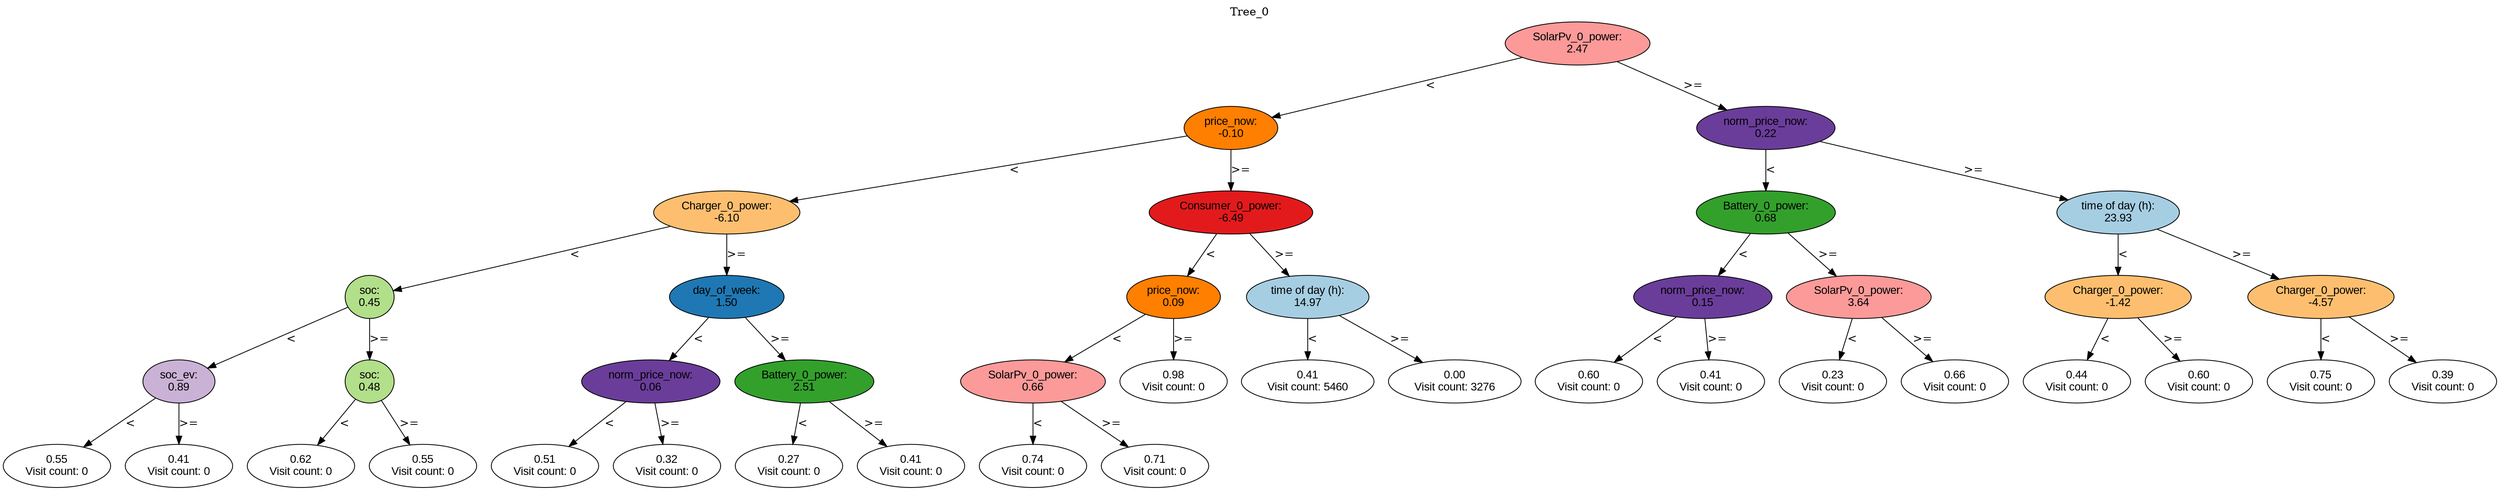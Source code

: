 digraph BST {
    node [fontname="Arial" style=filled colorscheme=paired12];
    0 [ label = "SolarPv_0_power:
2.47" fillcolor=5];
    1 [ label = "price_now:
-0.10" fillcolor=8];
    2 [ label = "Charger_0_power:
-6.10" fillcolor=7];
    3 [ label = "soc:
0.45" fillcolor=3];
    4 [ label = "soc_ev:
0.89" fillcolor=9];
    5 [ label = "0.55
Visit count: 0" fillcolor=white];
    6 [ label = "0.41
Visit count: 0" fillcolor=white];
    7 [ label = "soc:
0.48" fillcolor=3];
    8 [ label = "0.62
Visit count: 0" fillcolor=white];
    9 [ label = "0.55
Visit count: 0" fillcolor=white];
    10 [ label = "day_of_week:
1.50" fillcolor=2];
    11 [ label = "norm_price_now:
0.06" fillcolor=10];
    12 [ label = "0.51
Visit count: 0" fillcolor=white];
    13 [ label = "0.32
Visit count: 0" fillcolor=white];
    14 [ label = "Battery_0_power:
2.51" fillcolor=4];
    15 [ label = "0.27
Visit count: 0" fillcolor=white];
    16 [ label = "0.41
Visit count: 0" fillcolor=white];
    17 [ label = "Consumer_0_power:
-6.49" fillcolor=6];
    18 [ label = "price_now:
0.09" fillcolor=8];
    19 [ label = "SolarPv_0_power:
0.66" fillcolor=5];
    20 [ label = "0.74
Visit count: 0" fillcolor=white];
    21 [ label = "0.71
Visit count: 0" fillcolor=white];
    22 [ label = "0.98
Visit count: 0" fillcolor=white];
    23 [ label = "time of day (h):
14.97" fillcolor=1];
    24 [ label = "0.41
Visit count: 5460" fillcolor=white];
    25 [ label = "0.00
Visit count: 3276" fillcolor=white];
    26 [ label = "norm_price_now:
0.22" fillcolor=10];
    27 [ label = "Battery_0_power:
0.68" fillcolor=4];
    28 [ label = "norm_price_now:
0.15" fillcolor=10];
    29 [ label = "0.60
Visit count: 0" fillcolor=white];
    30 [ label = "0.41
Visit count: 0" fillcolor=white];
    31 [ label = "SolarPv_0_power:
3.64" fillcolor=5];
    32 [ label = "0.23
Visit count: 0" fillcolor=white];
    33 [ label = "0.66
Visit count: 0" fillcolor=white];
    34 [ label = "time of day (h):
23.93" fillcolor=1];
    35 [ label = "Charger_0_power:
-1.42" fillcolor=7];
    36 [ label = "0.44
Visit count: 0" fillcolor=white];
    37 [ label = "0.60
Visit count: 0" fillcolor=white];
    38 [ label = "Charger_0_power:
-4.57" fillcolor=7];
    39 [ label = "0.75
Visit count: 0" fillcolor=white];
    40 [ label = "0.39
Visit count: 0" fillcolor=white];

    0  -> 1[ label = "<"];
    0  -> 26[ label = ">="];
    1  -> 2[ label = "<"];
    1  -> 17[ label = ">="];
    2  -> 3[ label = "<"];
    2  -> 10[ label = ">="];
    3  -> 4[ label = "<"];
    3  -> 7[ label = ">="];
    4  -> 5[ label = "<"];
    4  -> 6[ label = ">="];
    7  -> 8[ label = "<"];
    7  -> 9[ label = ">="];
    10  -> 11[ label = "<"];
    10  -> 14[ label = ">="];
    11  -> 12[ label = "<"];
    11  -> 13[ label = ">="];
    14  -> 15[ label = "<"];
    14  -> 16[ label = ">="];
    17  -> 18[ label = "<"];
    17  -> 23[ label = ">="];
    18  -> 19[ label = "<"];
    18  -> 22[ label = ">="];
    19  -> 20[ label = "<"];
    19  -> 21[ label = ">="];
    23  -> 24[ label = "<"];
    23  -> 25[ label = ">="];
    26  -> 27[ label = "<"];
    26  -> 34[ label = ">="];
    27  -> 28[ label = "<"];
    27  -> 31[ label = ">="];
    28  -> 29[ label = "<"];
    28  -> 30[ label = ">="];
    31  -> 32[ label = "<"];
    31  -> 33[ label = ">="];
    34  -> 35[ label = "<"];
    34  -> 38[ label = ">="];
    35  -> 36[ label = "<"];
    35  -> 37[ label = ">="];
    38  -> 39[ label = "<"];
    38  -> 40[ label = ">="];

    labelloc="t";
    label="Tree_0";
}
